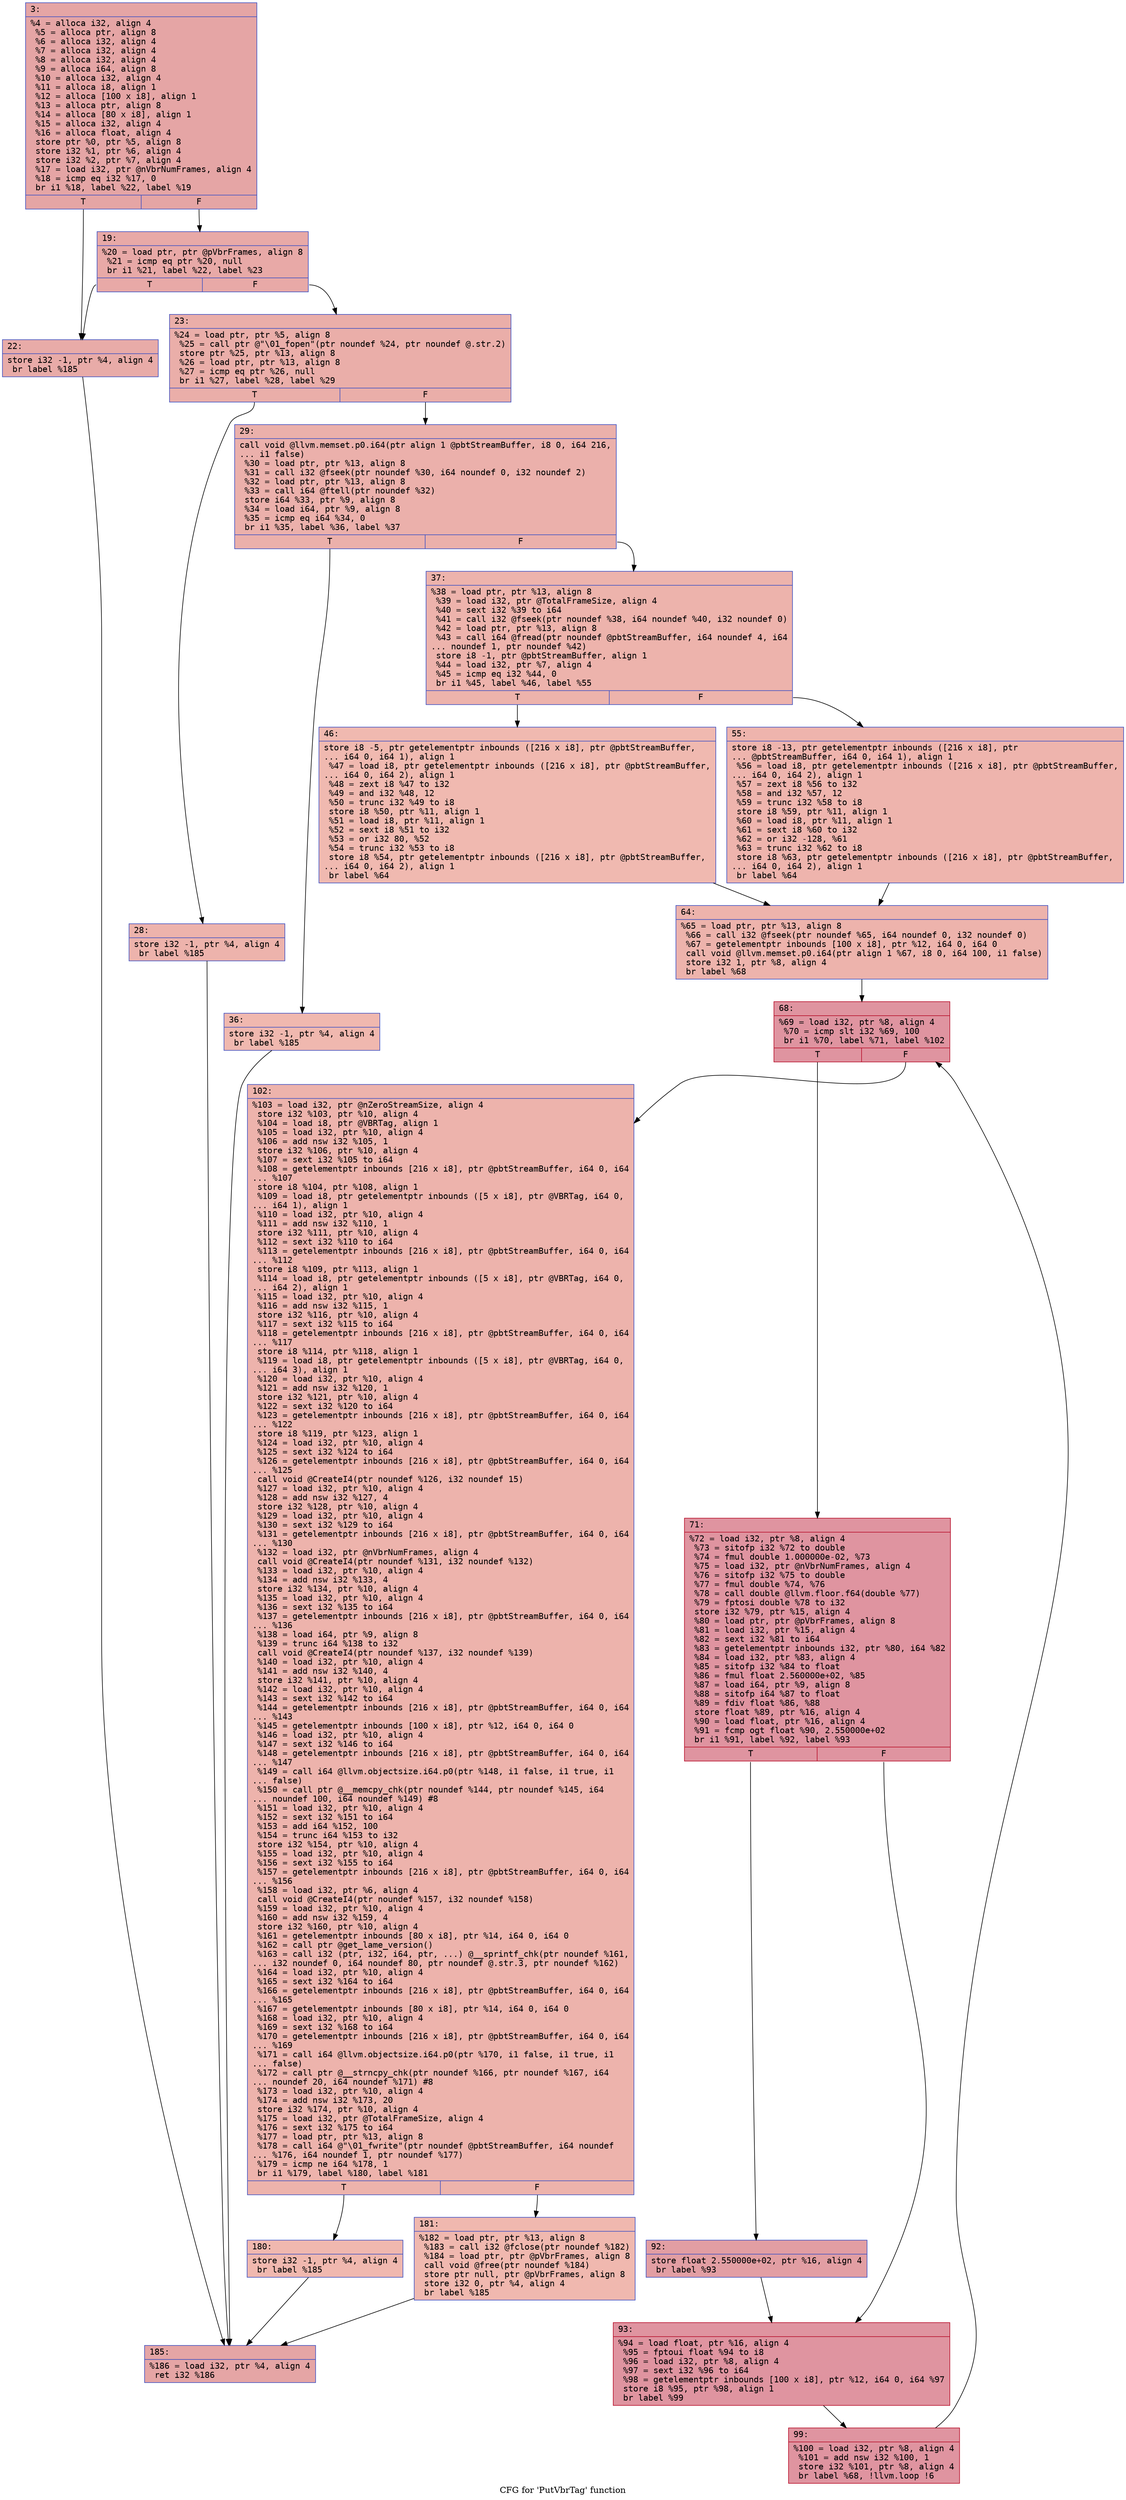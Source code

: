 digraph "CFG for 'PutVbrTag' function" {
	label="CFG for 'PutVbrTag' function";

	Node0x6000032579d0 [shape=record,color="#3d50c3ff", style=filled, fillcolor="#c5333470" fontname="Courier",label="{3:\l|  %4 = alloca i32, align 4\l  %5 = alloca ptr, align 8\l  %6 = alloca i32, align 4\l  %7 = alloca i32, align 4\l  %8 = alloca i32, align 4\l  %9 = alloca i64, align 8\l  %10 = alloca i32, align 4\l  %11 = alloca i8, align 1\l  %12 = alloca [100 x i8], align 1\l  %13 = alloca ptr, align 8\l  %14 = alloca [80 x i8], align 1\l  %15 = alloca i32, align 4\l  %16 = alloca float, align 4\l  store ptr %0, ptr %5, align 8\l  store i32 %1, ptr %6, align 4\l  store i32 %2, ptr %7, align 4\l  %17 = load i32, ptr @nVbrNumFrames, align 4\l  %18 = icmp eq i32 %17, 0\l  br i1 %18, label %22, label %19\l|{<s0>T|<s1>F}}"];
	Node0x6000032579d0:s0 -> Node0x600003257a70[tooltip="3 -> 22\nProbability 37.50%" ];
	Node0x6000032579d0:s1 -> Node0x600003257a20[tooltip="3 -> 19\nProbability 62.50%" ];
	Node0x600003257a20 [shape=record,color="#3d50c3ff", style=filled, fillcolor="#ca3b3770" fontname="Courier",label="{19:\l|  %20 = load ptr, ptr @pVbrFrames, align 8\l  %21 = icmp eq ptr %20, null\l  br i1 %21, label %22, label %23\l|{<s0>T|<s1>F}}"];
	Node0x600003257a20:s0 -> Node0x600003257a70[tooltip="19 -> 22\nProbability 37.50%" ];
	Node0x600003257a20:s1 -> Node0x600003257ac0[tooltip="19 -> 23\nProbability 62.50%" ];
	Node0x600003257a70 [shape=record,color="#3d50c3ff", style=filled, fillcolor="#cc403a70" fontname="Courier",label="{22:\l|  store i32 -1, ptr %4, align 4\l  br label %185\l}"];
	Node0x600003257a70 -> Node0x600003250000[tooltip="22 -> 185\nProbability 100.00%" ];
	Node0x600003257ac0 [shape=record,color="#3d50c3ff", style=filled, fillcolor="#d0473d70" fontname="Courier",label="{23:\l|  %24 = load ptr, ptr %5, align 8\l  %25 = call ptr @\"\\01_fopen\"(ptr noundef %24, ptr noundef @.str.2)\l  store ptr %25, ptr %13, align 8\l  %26 = load ptr, ptr %13, align 8\l  %27 = icmp eq ptr %26, null\l  br i1 %27, label %28, label %29\l|{<s0>T|<s1>F}}"];
	Node0x600003257ac0:s0 -> Node0x600003257b10[tooltip="23 -> 28\nProbability 37.50%" ];
	Node0x600003257ac0:s1 -> Node0x600003257b60[tooltip="23 -> 29\nProbability 62.50%" ];
	Node0x600003257b10 [shape=record,color="#3d50c3ff", style=filled, fillcolor="#d6524470" fontname="Courier",label="{28:\l|  store i32 -1, ptr %4, align 4\l  br label %185\l}"];
	Node0x600003257b10 -> Node0x600003250000[tooltip="28 -> 185\nProbability 100.00%" ];
	Node0x600003257b60 [shape=record,color="#3d50c3ff", style=filled, fillcolor="#d24b4070" fontname="Courier",label="{29:\l|  call void @llvm.memset.p0.i64(ptr align 1 @pbtStreamBuffer, i8 0, i64 216,\l... i1 false)\l  %30 = load ptr, ptr %13, align 8\l  %31 = call i32 @fseek(ptr noundef %30, i64 noundef 0, i32 noundef 2)\l  %32 = load ptr, ptr %13, align 8\l  %33 = call i64 @ftell(ptr noundef %32)\l  store i64 %33, ptr %9, align 8\l  %34 = load i64, ptr %9, align 8\l  %35 = icmp eq i64 %34, 0\l  br i1 %35, label %36, label %37\l|{<s0>T|<s1>F}}"];
	Node0x600003257b60:s0 -> Node0x600003257bb0[tooltip="29 -> 36\nProbability 37.50%" ];
	Node0x600003257b60:s1 -> Node0x600003257c00[tooltip="29 -> 37\nProbability 62.50%" ];
	Node0x600003257bb0 [shape=record,color="#3d50c3ff", style=filled, fillcolor="#dc5d4a70" fontname="Courier",label="{36:\l|  store i32 -1, ptr %4, align 4\l  br label %185\l}"];
	Node0x600003257bb0 -> Node0x600003250000[tooltip="36 -> 185\nProbability 100.00%" ];
	Node0x600003257c00 [shape=record,color="#3d50c3ff", style=filled, fillcolor="#d6524470" fontname="Courier",label="{37:\l|  %38 = load ptr, ptr %13, align 8\l  %39 = load i32, ptr @TotalFrameSize, align 4\l  %40 = sext i32 %39 to i64\l  %41 = call i32 @fseek(ptr noundef %38, i64 noundef %40, i32 noundef 0)\l  %42 = load ptr, ptr %13, align 8\l  %43 = call i64 @fread(ptr noundef @pbtStreamBuffer, i64 noundef 4, i64\l... noundef 1, ptr noundef %42)\l  store i8 -1, ptr @pbtStreamBuffer, align 1\l  %44 = load i32, ptr %7, align 4\l  %45 = icmp eq i32 %44, 0\l  br i1 %45, label %46, label %55\l|{<s0>T|<s1>F}}"];
	Node0x600003257c00:s0 -> Node0x600003257c50[tooltip="37 -> 46\nProbability 37.50%" ];
	Node0x600003257c00:s1 -> Node0x600003257ca0[tooltip="37 -> 55\nProbability 62.50%" ];
	Node0x600003257c50 [shape=record,color="#3d50c3ff", style=filled, fillcolor="#de614d70" fontname="Courier",label="{46:\l|  store i8 -5, ptr getelementptr inbounds ([216 x i8], ptr @pbtStreamBuffer,\l... i64 0, i64 1), align 1\l  %47 = load i8, ptr getelementptr inbounds ([216 x i8], ptr @pbtStreamBuffer,\l... i64 0, i64 2), align 1\l  %48 = zext i8 %47 to i32\l  %49 = and i32 %48, 12\l  %50 = trunc i32 %49 to i8\l  store i8 %50, ptr %11, align 1\l  %51 = load i8, ptr %11, align 1\l  %52 = sext i8 %51 to i32\l  %53 = or i32 80, %52\l  %54 = trunc i32 %53 to i8\l  store i8 %54, ptr getelementptr inbounds ([216 x i8], ptr @pbtStreamBuffer,\l... i64 0, i64 2), align 1\l  br label %64\l}"];
	Node0x600003257c50 -> Node0x600003257cf0[tooltip="46 -> 64\nProbability 100.00%" ];
	Node0x600003257ca0 [shape=record,color="#3d50c3ff", style=filled, fillcolor="#d8564670" fontname="Courier",label="{55:\l|  store i8 -13, ptr getelementptr inbounds ([216 x i8], ptr\l... @pbtStreamBuffer, i64 0, i64 1), align 1\l  %56 = load i8, ptr getelementptr inbounds ([216 x i8], ptr @pbtStreamBuffer,\l... i64 0, i64 2), align 1\l  %57 = zext i8 %56 to i32\l  %58 = and i32 %57, 12\l  %59 = trunc i32 %58 to i8\l  store i8 %59, ptr %11, align 1\l  %60 = load i8, ptr %11, align 1\l  %61 = sext i8 %60 to i32\l  %62 = or i32 -128, %61\l  %63 = trunc i32 %62 to i8\l  store i8 %63, ptr getelementptr inbounds ([216 x i8], ptr @pbtStreamBuffer,\l... i64 0, i64 2), align 1\l  br label %64\l}"];
	Node0x600003257ca0 -> Node0x600003257cf0[tooltip="55 -> 64\nProbability 100.00%" ];
	Node0x600003257cf0 [shape=record,color="#3d50c3ff", style=filled, fillcolor="#d6524470" fontname="Courier",label="{64:\l|  %65 = load ptr, ptr %13, align 8\l  %66 = call i32 @fseek(ptr noundef %65, i64 noundef 0, i32 noundef 0)\l  %67 = getelementptr inbounds [100 x i8], ptr %12, i64 0, i64 0\l  call void @llvm.memset.p0.i64(ptr align 1 %67, i8 0, i64 100, i1 false)\l  store i32 1, ptr %8, align 4\l  br label %68\l}"];
	Node0x600003257cf0 -> Node0x600003257d40[tooltip="64 -> 68\nProbability 100.00%" ];
	Node0x600003257d40 [shape=record,color="#b70d28ff", style=filled, fillcolor="#b70d2870" fontname="Courier",label="{68:\l|  %69 = load i32, ptr %8, align 4\l  %70 = icmp slt i32 %69, 100\l  br i1 %70, label %71, label %102\l|{<s0>T|<s1>F}}"];
	Node0x600003257d40:s0 -> Node0x600003257d90[tooltip="68 -> 71\nProbability 96.88%" ];
	Node0x600003257d40:s1 -> Node0x600003257ed0[tooltip="68 -> 102\nProbability 3.12%" ];
	Node0x600003257d90 [shape=record,color="#b70d28ff", style=filled, fillcolor="#b70d2870" fontname="Courier",label="{71:\l|  %72 = load i32, ptr %8, align 4\l  %73 = sitofp i32 %72 to double\l  %74 = fmul double 1.000000e-02, %73\l  %75 = load i32, ptr @nVbrNumFrames, align 4\l  %76 = sitofp i32 %75 to double\l  %77 = fmul double %74, %76\l  %78 = call double @llvm.floor.f64(double %77)\l  %79 = fptosi double %78 to i32\l  store i32 %79, ptr %15, align 4\l  %80 = load ptr, ptr @pVbrFrames, align 8\l  %81 = load i32, ptr %15, align 4\l  %82 = sext i32 %81 to i64\l  %83 = getelementptr inbounds i32, ptr %80, i64 %82\l  %84 = load i32, ptr %83, align 4\l  %85 = sitofp i32 %84 to float\l  %86 = fmul float 2.560000e+02, %85\l  %87 = load i64, ptr %9, align 8\l  %88 = sitofp i64 %87 to float\l  %89 = fdiv float %86, %88\l  store float %89, ptr %16, align 4\l  %90 = load float, ptr %16, align 4\l  %91 = fcmp ogt float %90, 2.550000e+02\l  br i1 %91, label %92, label %93\l|{<s0>T|<s1>F}}"];
	Node0x600003257d90:s0 -> Node0x600003257de0[tooltip="71 -> 92\nProbability 50.00%" ];
	Node0x600003257d90:s1 -> Node0x600003257e30[tooltip="71 -> 93\nProbability 50.00%" ];
	Node0x600003257de0 [shape=record,color="#3d50c3ff", style=filled, fillcolor="#be242e70" fontname="Courier",label="{92:\l|  store float 2.550000e+02, ptr %16, align 4\l  br label %93\l}"];
	Node0x600003257de0 -> Node0x600003257e30[tooltip="92 -> 93\nProbability 100.00%" ];
	Node0x600003257e30 [shape=record,color="#b70d28ff", style=filled, fillcolor="#b70d2870" fontname="Courier",label="{93:\l|  %94 = load float, ptr %16, align 4\l  %95 = fptoui float %94 to i8\l  %96 = load i32, ptr %8, align 4\l  %97 = sext i32 %96 to i64\l  %98 = getelementptr inbounds [100 x i8], ptr %12, i64 0, i64 %97\l  store i8 %95, ptr %98, align 1\l  br label %99\l}"];
	Node0x600003257e30 -> Node0x600003257e80[tooltip="93 -> 99\nProbability 100.00%" ];
	Node0x600003257e80 [shape=record,color="#b70d28ff", style=filled, fillcolor="#b70d2870" fontname="Courier",label="{99:\l|  %100 = load i32, ptr %8, align 4\l  %101 = add nsw i32 %100, 1\l  store i32 %101, ptr %8, align 4\l  br label %68, !llvm.loop !6\l}"];
	Node0x600003257e80 -> Node0x600003257d40[tooltip="99 -> 68\nProbability 100.00%" ];
	Node0x600003257ed0 [shape=record,color="#3d50c3ff", style=filled, fillcolor="#d6524470" fontname="Courier",label="{102:\l|  %103 = load i32, ptr @nZeroStreamSize, align 4\l  store i32 %103, ptr %10, align 4\l  %104 = load i8, ptr @VBRTag, align 1\l  %105 = load i32, ptr %10, align 4\l  %106 = add nsw i32 %105, 1\l  store i32 %106, ptr %10, align 4\l  %107 = sext i32 %105 to i64\l  %108 = getelementptr inbounds [216 x i8], ptr @pbtStreamBuffer, i64 0, i64\l... %107\l  store i8 %104, ptr %108, align 1\l  %109 = load i8, ptr getelementptr inbounds ([5 x i8], ptr @VBRTag, i64 0,\l... i64 1), align 1\l  %110 = load i32, ptr %10, align 4\l  %111 = add nsw i32 %110, 1\l  store i32 %111, ptr %10, align 4\l  %112 = sext i32 %110 to i64\l  %113 = getelementptr inbounds [216 x i8], ptr @pbtStreamBuffer, i64 0, i64\l... %112\l  store i8 %109, ptr %113, align 1\l  %114 = load i8, ptr getelementptr inbounds ([5 x i8], ptr @VBRTag, i64 0,\l... i64 2), align 1\l  %115 = load i32, ptr %10, align 4\l  %116 = add nsw i32 %115, 1\l  store i32 %116, ptr %10, align 4\l  %117 = sext i32 %115 to i64\l  %118 = getelementptr inbounds [216 x i8], ptr @pbtStreamBuffer, i64 0, i64\l... %117\l  store i8 %114, ptr %118, align 1\l  %119 = load i8, ptr getelementptr inbounds ([5 x i8], ptr @VBRTag, i64 0,\l... i64 3), align 1\l  %120 = load i32, ptr %10, align 4\l  %121 = add nsw i32 %120, 1\l  store i32 %121, ptr %10, align 4\l  %122 = sext i32 %120 to i64\l  %123 = getelementptr inbounds [216 x i8], ptr @pbtStreamBuffer, i64 0, i64\l... %122\l  store i8 %119, ptr %123, align 1\l  %124 = load i32, ptr %10, align 4\l  %125 = sext i32 %124 to i64\l  %126 = getelementptr inbounds [216 x i8], ptr @pbtStreamBuffer, i64 0, i64\l... %125\l  call void @CreateI4(ptr noundef %126, i32 noundef 15)\l  %127 = load i32, ptr %10, align 4\l  %128 = add nsw i32 %127, 4\l  store i32 %128, ptr %10, align 4\l  %129 = load i32, ptr %10, align 4\l  %130 = sext i32 %129 to i64\l  %131 = getelementptr inbounds [216 x i8], ptr @pbtStreamBuffer, i64 0, i64\l... %130\l  %132 = load i32, ptr @nVbrNumFrames, align 4\l  call void @CreateI4(ptr noundef %131, i32 noundef %132)\l  %133 = load i32, ptr %10, align 4\l  %134 = add nsw i32 %133, 4\l  store i32 %134, ptr %10, align 4\l  %135 = load i32, ptr %10, align 4\l  %136 = sext i32 %135 to i64\l  %137 = getelementptr inbounds [216 x i8], ptr @pbtStreamBuffer, i64 0, i64\l... %136\l  %138 = load i64, ptr %9, align 8\l  %139 = trunc i64 %138 to i32\l  call void @CreateI4(ptr noundef %137, i32 noundef %139)\l  %140 = load i32, ptr %10, align 4\l  %141 = add nsw i32 %140, 4\l  store i32 %141, ptr %10, align 4\l  %142 = load i32, ptr %10, align 4\l  %143 = sext i32 %142 to i64\l  %144 = getelementptr inbounds [216 x i8], ptr @pbtStreamBuffer, i64 0, i64\l... %143\l  %145 = getelementptr inbounds [100 x i8], ptr %12, i64 0, i64 0\l  %146 = load i32, ptr %10, align 4\l  %147 = sext i32 %146 to i64\l  %148 = getelementptr inbounds [216 x i8], ptr @pbtStreamBuffer, i64 0, i64\l... %147\l  %149 = call i64 @llvm.objectsize.i64.p0(ptr %148, i1 false, i1 true, i1\l... false)\l  %150 = call ptr @__memcpy_chk(ptr noundef %144, ptr noundef %145, i64\l... noundef 100, i64 noundef %149) #8\l  %151 = load i32, ptr %10, align 4\l  %152 = sext i32 %151 to i64\l  %153 = add i64 %152, 100\l  %154 = trunc i64 %153 to i32\l  store i32 %154, ptr %10, align 4\l  %155 = load i32, ptr %10, align 4\l  %156 = sext i32 %155 to i64\l  %157 = getelementptr inbounds [216 x i8], ptr @pbtStreamBuffer, i64 0, i64\l... %156\l  %158 = load i32, ptr %6, align 4\l  call void @CreateI4(ptr noundef %157, i32 noundef %158)\l  %159 = load i32, ptr %10, align 4\l  %160 = add nsw i32 %159, 4\l  store i32 %160, ptr %10, align 4\l  %161 = getelementptr inbounds [80 x i8], ptr %14, i64 0, i64 0\l  %162 = call ptr @get_lame_version()\l  %163 = call i32 (ptr, i32, i64, ptr, ...) @__sprintf_chk(ptr noundef %161,\l... i32 noundef 0, i64 noundef 80, ptr noundef @.str.3, ptr noundef %162)\l  %164 = load i32, ptr %10, align 4\l  %165 = sext i32 %164 to i64\l  %166 = getelementptr inbounds [216 x i8], ptr @pbtStreamBuffer, i64 0, i64\l... %165\l  %167 = getelementptr inbounds [80 x i8], ptr %14, i64 0, i64 0\l  %168 = load i32, ptr %10, align 4\l  %169 = sext i32 %168 to i64\l  %170 = getelementptr inbounds [216 x i8], ptr @pbtStreamBuffer, i64 0, i64\l... %169\l  %171 = call i64 @llvm.objectsize.i64.p0(ptr %170, i1 false, i1 true, i1\l... false)\l  %172 = call ptr @__strncpy_chk(ptr noundef %166, ptr noundef %167, i64\l... noundef 20, i64 noundef %171) #8\l  %173 = load i32, ptr %10, align 4\l  %174 = add nsw i32 %173, 20\l  store i32 %174, ptr %10, align 4\l  %175 = load i32, ptr @TotalFrameSize, align 4\l  %176 = sext i32 %175 to i64\l  %177 = load ptr, ptr %13, align 8\l  %178 = call i64 @\"\\01_fwrite\"(ptr noundef @pbtStreamBuffer, i64 noundef\l... %176, i64 noundef 1, ptr noundef %177)\l  %179 = icmp ne i64 %178, 1\l  br i1 %179, label %180, label %181\l|{<s0>T|<s1>F}}"];
	Node0x600003257ed0:s0 -> Node0x600003257f20[tooltip="102 -> 180\nProbability 50.00%" ];
	Node0x600003257ed0:s1 -> Node0x600003257f70[tooltip="102 -> 181\nProbability 50.00%" ];
	Node0x600003257f20 [shape=record,color="#3d50c3ff", style=filled, fillcolor="#dc5d4a70" fontname="Courier",label="{180:\l|  store i32 -1, ptr %4, align 4\l  br label %185\l}"];
	Node0x600003257f20 -> Node0x600003250000[tooltip="180 -> 185\nProbability 100.00%" ];
	Node0x600003257f70 [shape=record,color="#3d50c3ff", style=filled, fillcolor="#dc5d4a70" fontname="Courier",label="{181:\l|  %182 = load ptr, ptr %13, align 8\l  %183 = call i32 @fclose(ptr noundef %182)\l  %184 = load ptr, ptr @pVbrFrames, align 8\l  call void @free(ptr noundef %184)\l  store ptr null, ptr @pVbrFrames, align 8\l  store i32 0, ptr %4, align 4\l  br label %185\l}"];
	Node0x600003257f70 -> Node0x600003250000[tooltip="181 -> 185\nProbability 100.00%" ];
	Node0x600003250000 [shape=record,color="#3d50c3ff", style=filled, fillcolor="#c5333470" fontname="Courier",label="{185:\l|  %186 = load i32, ptr %4, align 4\l  ret i32 %186\l}"];
}
